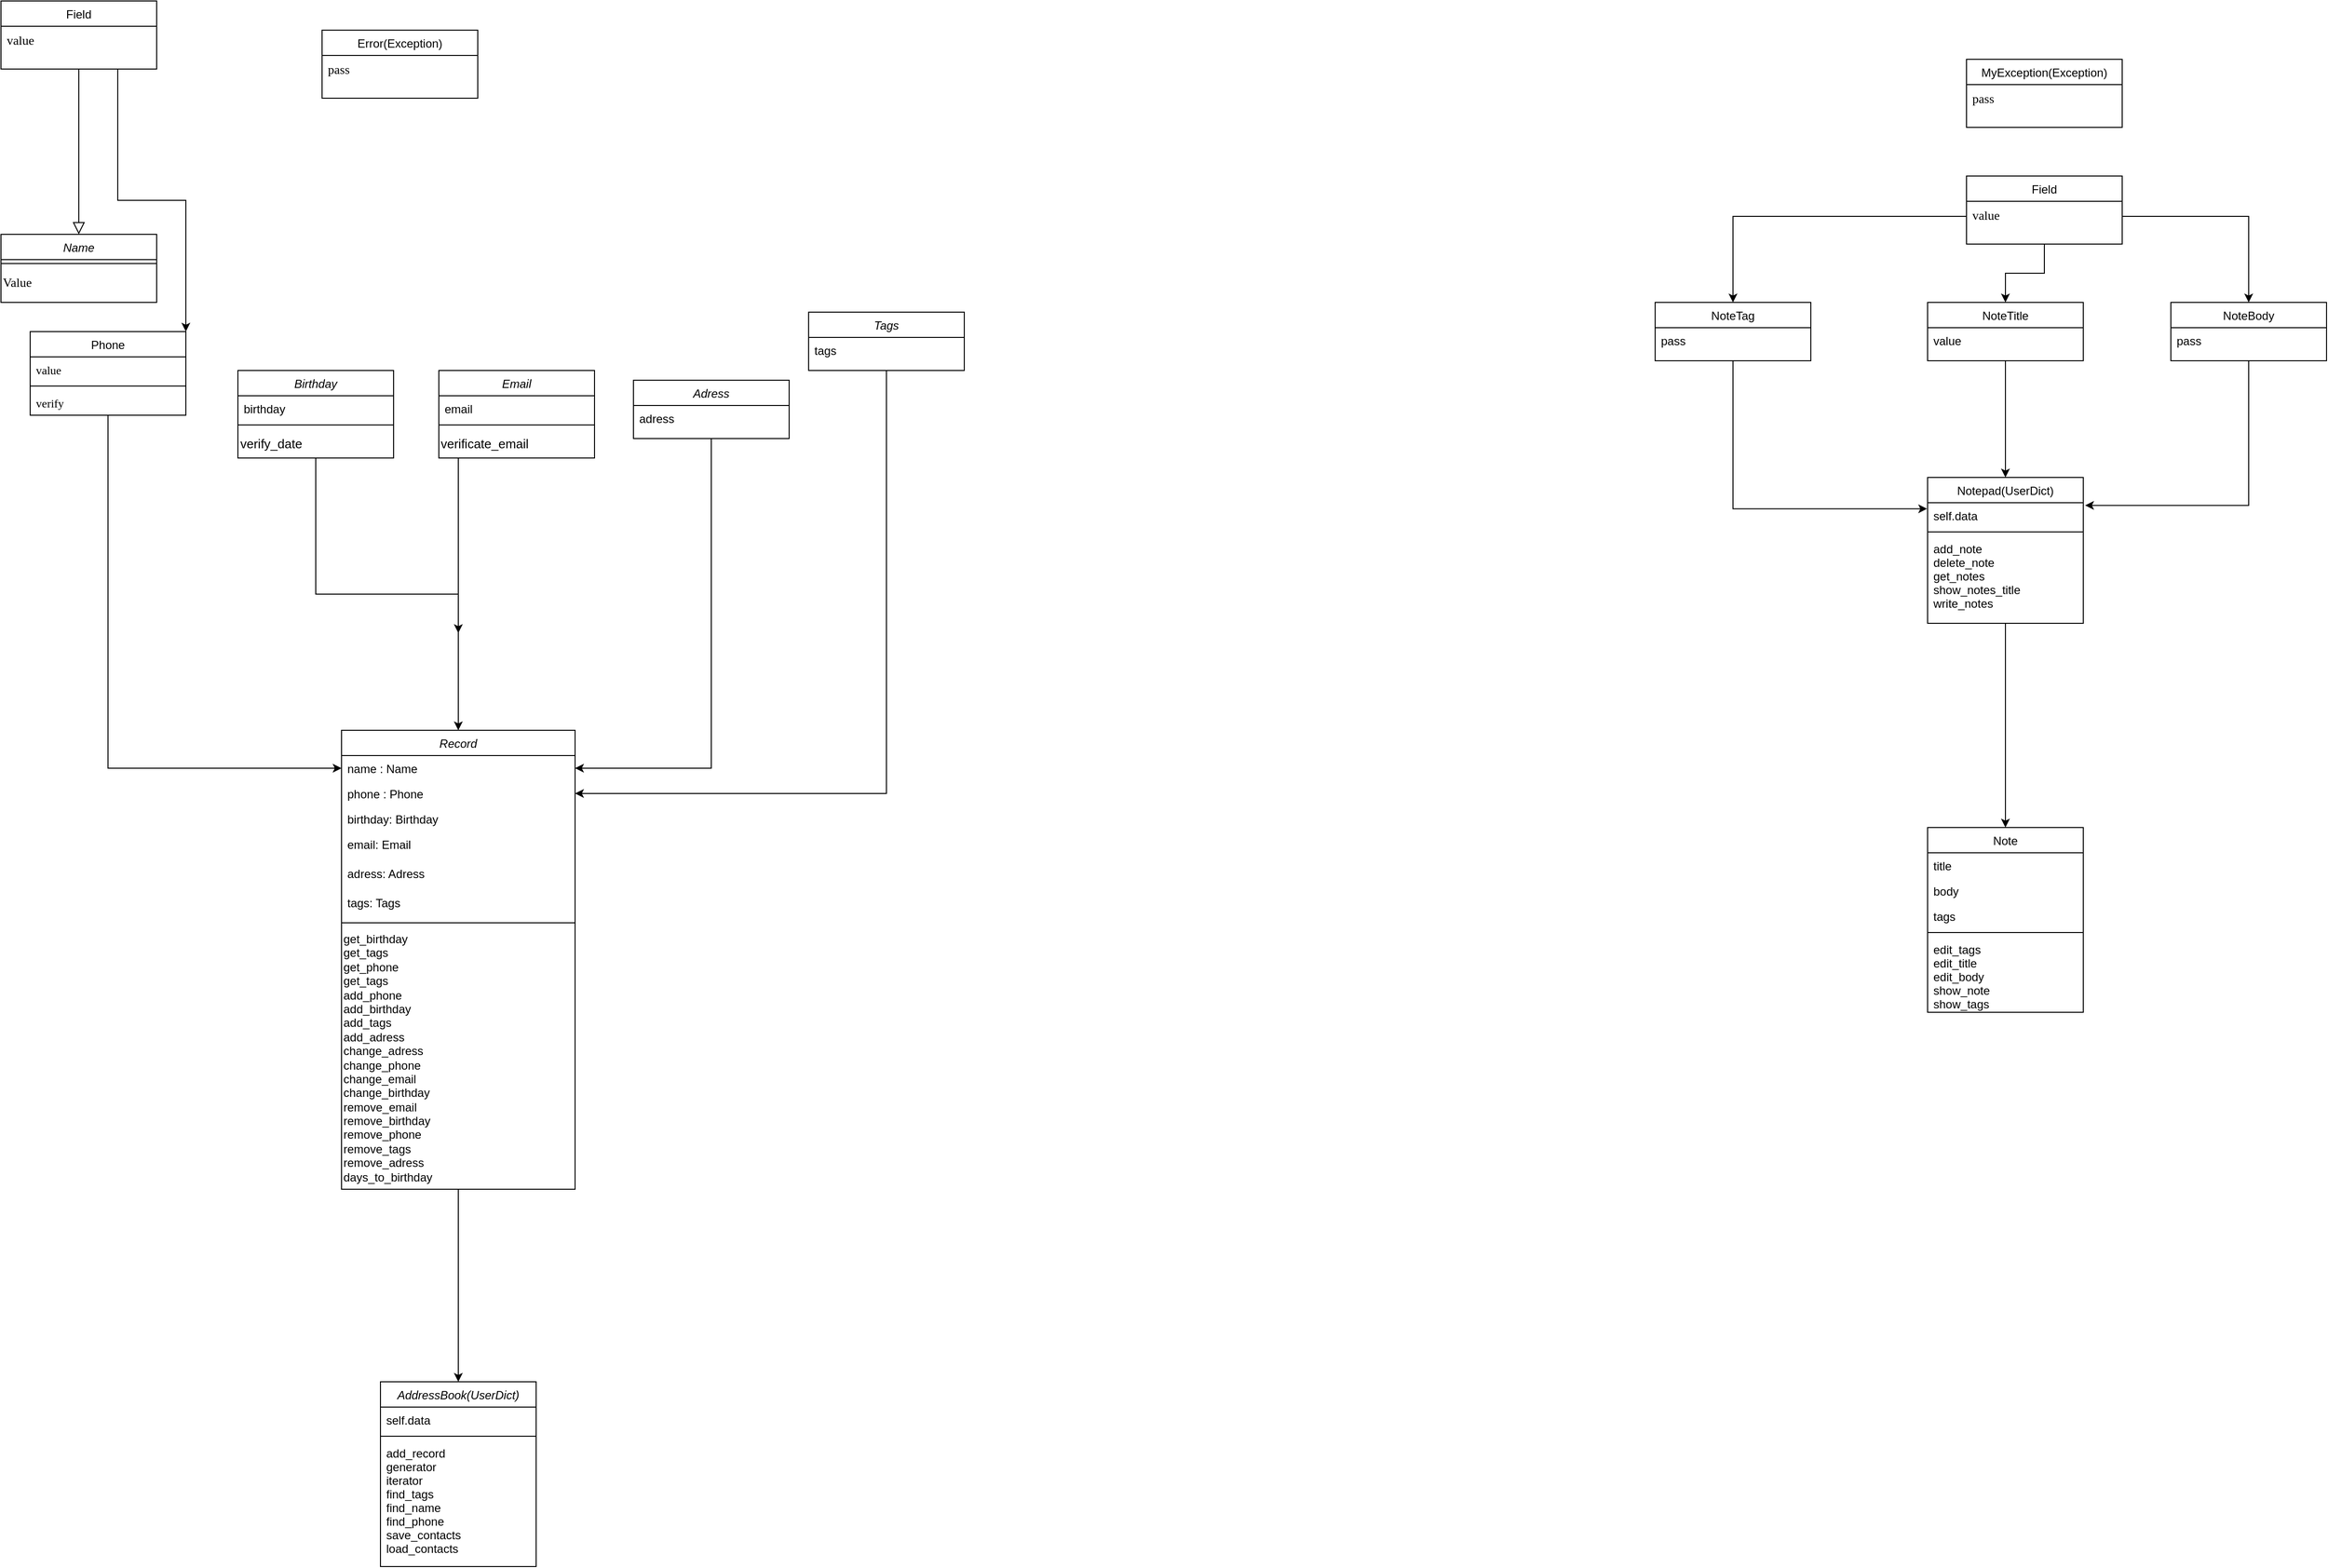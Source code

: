 <mxfile version="21.1.1" type="device">
  <diagram id="C5RBs43oDa-KdzZeNtuy" name="Page-1">
    <mxGraphModel dx="4108" dy="2185" grid="1" gridSize="10" guides="1" tooltips="1" connect="1" arrows="1" fold="1" page="1" pageScale="1" pageWidth="827" pageHeight="1169" math="0" shadow="0">
      <root>
        <mxCell id="WIyWlLk6GJQsqaUBKTNV-0" />
        <mxCell id="WIyWlLk6GJQsqaUBKTNV-1" parent="WIyWlLk6GJQsqaUBKTNV-0" />
        <mxCell id="zkfFHV4jXpPFQw0GAbJ--0" value="Name" style="swimlane;fontStyle=2;align=center;verticalAlign=top;childLayout=stackLayout;horizontal=1;startSize=26;horizontalStack=0;resizeParent=1;resizeLast=0;collapsible=1;marginBottom=0;rounded=0;shadow=0;strokeWidth=1;fontColor=#000000;" parent="WIyWlLk6GJQsqaUBKTNV-1" vertex="1">
          <mxGeometry x="10" y="250" width="160" height="70" as="geometry">
            <mxRectangle x="230" y="140" width="160" height="26" as="alternateBounds" />
          </mxGeometry>
        </mxCell>
        <mxCell id="zkfFHV4jXpPFQw0GAbJ--4" value="" style="line;html=1;strokeWidth=1;align=left;verticalAlign=middle;spacingTop=-1;spacingLeft=3;spacingRight=3;rotatable=0;labelPosition=right;points=[];portConstraint=eastwest;" parent="zkfFHV4jXpPFQw0GAbJ--0" vertex="1">
          <mxGeometry y="26" width="160" height="8" as="geometry" />
        </mxCell>
        <mxCell id="MsrF82bf2kpBFgATBo2X-10" value="Value" style="text;html=1;align=left;verticalAlign=middle;resizable=0;points=[];autosize=1;strokeColor=none;fillColor=none;fontFamily=Verdana;fontSize=13;" vertex="1" parent="zkfFHV4jXpPFQw0GAbJ--0">
          <mxGeometry y="34" width="160" height="30" as="geometry" />
        </mxCell>
        <mxCell id="MsrF82bf2kpBFgATBo2X-53" style="edgeStyle=orthogonalEdgeStyle;rounded=0;orthogonalLoop=1;jettySize=auto;html=1;entryX=0;entryY=0.5;entryDx=0;entryDy=0;" edge="1" parent="WIyWlLk6GJQsqaUBKTNV-1" source="zkfFHV4jXpPFQw0GAbJ--6" target="MsrF82bf2kpBFgATBo2X-15">
          <mxGeometry relative="1" as="geometry">
            <Array as="points">
              <mxPoint x="120" y="799" />
            </Array>
          </mxGeometry>
        </mxCell>
        <mxCell id="zkfFHV4jXpPFQw0GAbJ--6" value="Phone" style="swimlane;fontStyle=0;align=center;verticalAlign=middle;childLayout=stackLayout;horizontal=1;startSize=26;horizontalStack=0;resizeParent=1;resizeLast=0;collapsible=1;marginBottom=0;rounded=0;shadow=0;strokeWidth=1;" parent="WIyWlLk6GJQsqaUBKTNV-1" vertex="1">
          <mxGeometry x="40" y="350" width="160" height="86" as="geometry">
            <mxRectangle x="130" y="380" width="160" height="26" as="alternateBounds" />
          </mxGeometry>
        </mxCell>
        <mxCell id="zkfFHV4jXpPFQw0GAbJ--8" value="value" style="text;align=left;verticalAlign=top;spacingLeft=4;spacingRight=4;overflow=hidden;rotatable=0;points=[[0,0.5],[1,0.5]];portConstraint=eastwest;rounded=0;shadow=0;html=0;fontFamily=Verdana;" parent="zkfFHV4jXpPFQw0GAbJ--6" vertex="1">
          <mxGeometry y="26" width="160" height="26" as="geometry" />
        </mxCell>
        <mxCell id="MsrF82bf2kpBFgATBo2X-13" value="" style="line;html=1;strokeWidth=1;align=left;verticalAlign=middle;spacingTop=-1;spacingLeft=3;spacingRight=3;rotatable=0;labelPosition=right;points=[];portConstraint=eastwest;" vertex="1" parent="zkfFHV4jXpPFQw0GAbJ--6">
          <mxGeometry y="52" width="160" height="8" as="geometry" />
        </mxCell>
        <mxCell id="zkfFHV4jXpPFQw0GAbJ--7" value="verify" style="text;align=left;verticalAlign=top;spacingLeft=4;spacingRight=4;overflow=hidden;rotatable=0;points=[[0,0.5],[1,0.5]];portConstraint=eastwest;fontFamily=Verdana;" parent="zkfFHV4jXpPFQw0GAbJ--6" vertex="1">
          <mxGeometry y="60" width="160" height="26" as="geometry" />
        </mxCell>
        <mxCell id="MsrF82bf2kpBFgATBo2X-11" style="edgeStyle=orthogonalEdgeStyle;rounded=0;orthogonalLoop=1;jettySize=auto;html=1;exitX=0.75;exitY=1;exitDx=0;exitDy=0;entryX=1;entryY=0;entryDx=0;entryDy=0;" edge="1" parent="WIyWlLk6GJQsqaUBKTNV-1" source="zkfFHV4jXpPFQw0GAbJ--13" target="zkfFHV4jXpPFQw0GAbJ--6">
          <mxGeometry relative="1" as="geometry" />
        </mxCell>
        <mxCell id="zkfFHV4jXpPFQw0GAbJ--13" value="Field" style="swimlane;fontStyle=0;align=center;verticalAlign=top;childLayout=stackLayout;horizontal=1;startSize=26;horizontalStack=0;resizeParent=1;resizeLast=0;collapsible=1;marginBottom=0;rounded=0;shadow=0;strokeWidth=1;" parent="WIyWlLk6GJQsqaUBKTNV-1" vertex="1">
          <mxGeometry x="10" y="10" width="160" height="70" as="geometry">
            <mxRectangle x="340" y="380" width="170" height="26" as="alternateBounds" />
          </mxGeometry>
        </mxCell>
        <mxCell id="zkfFHV4jXpPFQw0GAbJ--14" value="value" style="text;align=left;verticalAlign=top;spacingLeft=4;spacingRight=4;overflow=hidden;rotatable=0;points=[[0,0.5],[1,0.5]];portConstraint=eastwest;fontSize=13;fontStyle=0;fontFamily=Verdana;" parent="zkfFHV4jXpPFQw0GAbJ--13" vertex="1">
          <mxGeometry y="26" width="160" height="31" as="geometry" />
        </mxCell>
        <mxCell id="zkfFHV4jXpPFQw0GAbJ--16" value="" style="endArrow=block;endSize=10;endFill=0;shadow=0;strokeWidth=1;rounded=0;edgeStyle=elbowEdgeStyle;elbow=vertical;" parent="WIyWlLk6GJQsqaUBKTNV-1" source="zkfFHV4jXpPFQw0GAbJ--13" target="zkfFHV4jXpPFQw0GAbJ--0" edge="1">
          <mxGeometry width="160" relative="1" as="geometry">
            <mxPoint x="210" y="373" as="sourcePoint" />
            <mxPoint x="310" y="271" as="targetPoint" />
          </mxGeometry>
        </mxCell>
        <mxCell id="MsrF82bf2kpBFgATBo2X-54" style="edgeStyle=orthogonalEdgeStyle;rounded=0;orthogonalLoop=1;jettySize=auto;html=1;" edge="1" parent="WIyWlLk6GJQsqaUBKTNV-1" source="MsrF82bf2kpBFgATBo2X-0" target="MsrF82bf2kpBFgATBo2X-14">
          <mxGeometry relative="1" as="geometry" />
        </mxCell>
        <mxCell id="MsrF82bf2kpBFgATBo2X-0" value="Birthday" style="swimlane;fontStyle=2;align=center;verticalAlign=top;childLayout=stackLayout;horizontal=1;startSize=26;horizontalStack=0;resizeParent=1;resizeLast=0;collapsible=1;marginBottom=0;rounded=0;shadow=0;strokeWidth=1;" vertex="1" parent="WIyWlLk6GJQsqaUBKTNV-1">
          <mxGeometry x="253.5" y="390" width="160" height="90" as="geometry">
            <mxRectangle x="230" y="140" width="160" height="26" as="alternateBounds" />
          </mxGeometry>
        </mxCell>
        <mxCell id="MsrF82bf2kpBFgATBo2X-1" value="birthday" style="text;align=left;verticalAlign=top;spacingLeft=4;spacingRight=4;overflow=hidden;rotatable=0;points=[[0,0.5],[1,0.5]];portConstraint=eastwest;" vertex="1" parent="MsrF82bf2kpBFgATBo2X-0">
          <mxGeometry y="26" width="160" height="26" as="geometry" />
        </mxCell>
        <mxCell id="MsrF82bf2kpBFgATBo2X-4" value="" style="line;html=1;strokeWidth=1;align=left;verticalAlign=middle;spacingTop=-1;spacingLeft=3;spacingRight=3;rotatable=0;labelPosition=right;points=[];portConstraint=eastwest;" vertex="1" parent="MsrF82bf2kpBFgATBo2X-0">
          <mxGeometry y="52" width="160" height="8" as="geometry" />
        </mxCell>
        <mxCell id="MsrF82bf2kpBFgATBo2X-32" value="verify_date" style="text;html=1;align=left;verticalAlign=middle;resizable=0;points=[];autosize=1;strokeColor=none;fillColor=none;fontSize=13;" vertex="1" parent="MsrF82bf2kpBFgATBo2X-0">
          <mxGeometry y="60" width="160" height="30" as="geometry" />
        </mxCell>
        <mxCell id="MsrF82bf2kpBFgATBo2X-8" value="Error(Exception)" style="swimlane;fontStyle=0;align=center;verticalAlign=top;childLayout=stackLayout;horizontal=1;startSize=26;horizontalStack=0;resizeParent=1;resizeLast=0;collapsible=1;marginBottom=0;rounded=0;shadow=0;strokeWidth=1;" vertex="1" parent="WIyWlLk6GJQsqaUBKTNV-1">
          <mxGeometry x="340" y="40" width="160" height="70" as="geometry">
            <mxRectangle x="340" y="380" width="170" height="26" as="alternateBounds" />
          </mxGeometry>
        </mxCell>
        <mxCell id="MsrF82bf2kpBFgATBo2X-9" value="pass" style="text;align=left;verticalAlign=top;spacingLeft=4;spacingRight=4;overflow=hidden;rotatable=0;points=[[0,0.5],[1,0.5]];portConstraint=eastwest;fontSize=13;fontStyle=0;fontFamily=Verdana;" vertex="1" parent="MsrF82bf2kpBFgATBo2X-8">
          <mxGeometry y="26" width="160" height="31" as="geometry" />
        </mxCell>
        <mxCell id="MsrF82bf2kpBFgATBo2X-14" value="Record" style="swimlane;fontStyle=2;align=center;verticalAlign=top;childLayout=stackLayout;horizontal=1;startSize=26;horizontalStack=0;resizeParent=1;resizeLast=0;collapsible=1;marginBottom=0;rounded=0;shadow=0;strokeWidth=1;" vertex="1" parent="WIyWlLk6GJQsqaUBKTNV-1">
          <mxGeometry x="360" y="760" width="240" height="472" as="geometry">
            <mxRectangle x="230" y="140" width="160" height="26" as="alternateBounds" />
          </mxGeometry>
        </mxCell>
        <mxCell id="MsrF82bf2kpBFgATBo2X-15" value="name : Name" style="text;align=left;verticalAlign=top;spacingLeft=4;spacingRight=4;overflow=hidden;rotatable=0;points=[[0,0.5],[1,0.5]];portConstraint=eastwest;" vertex="1" parent="MsrF82bf2kpBFgATBo2X-14">
          <mxGeometry y="26" width="240" height="26" as="geometry" />
        </mxCell>
        <mxCell id="MsrF82bf2kpBFgATBo2X-16" value="phone : Phone" style="text;align=left;verticalAlign=top;spacingLeft=4;spacingRight=4;overflow=hidden;rotatable=0;points=[[0,0.5],[1,0.5]];portConstraint=eastwest;rounded=0;shadow=0;html=0;" vertex="1" parent="MsrF82bf2kpBFgATBo2X-14">
          <mxGeometry y="52" width="240" height="26" as="geometry" />
        </mxCell>
        <mxCell id="MsrF82bf2kpBFgATBo2X-17" value="birthday: Birthday&#xa;" style="text;align=left;verticalAlign=top;spacingLeft=4;spacingRight=4;overflow=hidden;rotatable=0;points=[[0,0.5],[1,0.5]];portConstraint=eastwest;rounded=0;shadow=0;html=0;" vertex="1" parent="MsrF82bf2kpBFgATBo2X-14">
          <mxGeometry y="78" width="240" height="26" as="geometry" />
        </mxCell>
        <mxCell id="MsrF82bf2kpBFgATBo2X-43" value="email: Email" style="text;align=left;verticalAlign=top;resizable=0;points=[];autosize=1;strokeColor=none;fillColor=none;html=1;spacingRight=5;spacingLeft=4;" vertex="1" parent="MsrF82bf2kpBFgATBo2X-14">
          <mxGeometry y="104" width="240" height="30" as="geometry" />
        </mxCell>
        <mxCell id="MsrF82bf2kpBFgATBo2X-45" value="adress: Adress" style="text;align=left;verticalAlign=top;resizable=0;points=[];autosize=1;strokeColor=none;fillColor=none;html=1;spacingRight=5;spacingLeft=4;" vertex="1" parent="MsrF82bf2kpBFgATBo2X-14">
          <mxGeometry y="134" width="240" height="30" as="geometry" />
        </mxCell>
        <mxCell id="MsrF82bf2kpBFgATBo2X-46" value="tags: Tags" style="text;align=left;verticalAlign=top;resizable=0;points=[];autosize=1;strokeColor=none;fillColor=none;html=1;spacingRight=5;spacingLeft=4;" vertex="1" parent="MsrF82bf2kpBFgATBo2X-14">
          <mxGeometry y="164" width="240" height="30" as="geometry" />
        </mxCell>
        <mxCell id="MsrF82bf2kpBFgATBo2X-18" value="" style="line;html=1;strokeWidth=1;align=left;verticalAlign=middle;spacingTop=-1;spacingLeft=3;spacingRight=3;rotatable=0;labelPosition=right;points=[];portConstraint=eastwest;" vertex="1" parent="MsrF82bf2kpBFgATBo2X-14">
          <mxGeometry y="194" width="240" height="8" as="geometry" />
        </mxCell>
        <mxCell id="MsrF82bf2kpBFgATBo2X-50" value="get_birthday&lt;br&gt;get_tags&lt;br&gt;get_phone&lt;br&gt;get_tags&lt;br&gt;add_phone&lt;br&gt;add_birthday&lt;br&gt;add_tags&lt;br&gt;add_adress&lt;br&gt;change_adress&lt;br&gt;change_phone&lt;br&gt;change_email&lt;br&gt;change_birthday&lt;br&gt;remove_email&lt;br&gt;remove_birthday&lt;br&gt;remove_phone&lt;br&gt;remove_tags&lt;br&gt;remove_adress&lt;br&gt;days_to_birthday&lt;br&gt;" style="text;html=1;align=left;verticalAlign=middle;resizable=0;points=[];autosize=1;strokeColor=none;fillColor=none;" vertex="1" parent="MsrF82bf2kpBFgATBo2X-14">
          <mxGeometry y="202" width="240" height="270" as="geometry" />
        </mxCell>
        <mxCell id="MsrF82bf2kpBFgATBo2X-33" value="Email" style="swimlane;fontStyle=2;align=center;verticalAlign=top;childLayout=stackLayout;horizontal=1;startSize=26;horizontalStack=0;resizeParent=1;resizeLast=0;collapsible=1;marginBottom=0;rounded=0;shadow=0;strokeWidth=1;" vertex="1" parent="WIyWlLk6GJQsqaUBKTNV-1">
          <mxGeometry x="460" y="390" width="160" height="90" as="geometry">
            <mxRectangle x="230" y="140" width="160" height="26" as="alternateBounds" />
          </mxGeometry>
        </mxCell>
        <mxCell id="MsrF82bf2kpBFgATBo2X-34" value="email" style="text;align=left;verticalAlign=top;spacingLeft=4;spacingRight=4;overflow=hidden;rotatable=0;points=[[0,0.5],[1,0.5]];portConstraint=eastwest;" vertex="1" parent="MsrF82bf2kpBFgATBo2X-33">
          <mxGeometry y="26" width="160" height="26" as="geometry" />
        </mxCell>
        <mxCell id="MsrF82bf2kpBFgATBo2X-35" value="" style="line;html=1;strokeWidth=1;align=left;verticalAlign=middle;spacingTop=-1;spacingLeft=3;spacingRight=3;rotatable=0;labelPosition=right;points=[];portConstraint=eastwest;" vertex="1" parent="MsrF82bf2kpBFgATBo2X-33">
          <mxGeometry y="52" width="160" height="8" as="geometry" />
        </mxCell>
        <mxCell id="MsrF82bf2kpBFgATBo2X-36" value="verificate_email" style="text;html=1;align=left;verticalAlign=middle;resizable=0;points=[];autosize=1;strokeColor=none;fillColor=none;fontSize=13;" vertex="1" parent="MsrF82bf2kpBFgATBo2X-33">
          <mxGeometry y="60" width="160" height="30" as="geometry" />
        </mxCell>
        <mxCell id="MsrF82bf2kpBFgATBo2X-56" style="edgeStyle=orthogonalEdgeStyle;rounded=0;orthogonalLoop=1;jettySize=auto;html=1;entryX=1;entryY=0.5;entryDx=0;entryDy=0;" edge="1" parent="WIyWlLk6GJQsqaUBKTNV-1" source="MsrF82bf2kpBFgATBo2X-37" target="MsrF82bf2kpBFgATBo2X-15">
          <mxGeometry relative="1" as="geometry" />
        </mxCell>
        <mxCell id="MsrF82bf2kpBFgATBo2X-37" value="Adress" style="swimlane;fontStyle=2;align=center;verticalAlign=top;childLayout=stackLayout;horizontal=1;startSize=26;horizontalStack=0;resizeParent=1;resizeLast=0;collapsible=1;marginBottom=0;rounded=0;shadow=0;strokeWidth=1;" vertex="1" parent="WIyWlLk6GJQsqaUBKTNV-1">
          <mxGeometry x="660" y="400" width="160" height="60" as="geometry">
            <mxRectangle x="230" y="140" width="160" height="26" as="alternateBounds" />
          </mxGeometry>
        </mxCell>
        <mxCell id="MsrF82bf2kpBFgATBo2X-38" value="adress" style="text;align=left;verticalAlign=top;spacingLeft=4;spacingRight=4;overflow=hidden;rotatable=0;points=[[0,0.5],[1,0.5]];portConstraint=eastwest;" vertex="1" parent="MsrF82bf2kpBFgATBo2X-37">
          <mxGeometry y="26" width="160" height="26" as="geometry" />
        </mxCell>
        <mxCell id="MsrF82bf2kpBFgATBo2X-70" style="edgeStyle=orthogonalEdgeStyle;rounded=0;orthogonalLoop=1;jettySize=auto;html=1;entryX=1;entryY=0.5;entryDx=0;entryDy=0;" edge="1" parent="WIyWlLk6GJQsqaUBKTNV-1" source="MsrF82bf2kpBFgATBo2X-41" target="MsrF82bf2kpBFgATBo2X-16">
          <mxGeometry relative="1" as="geometry" />
        </mxCell>
        <mxCell id="MsrF82bf2kpBFgATBo2X-41" value="Tags" style="swimlane;fontStyle=2;align=center;verticalAlign=top;childLayout=stackLayout;horizontal=1;startSize=26;horizontalStack=0;resizeParent=1;resizeLast=0;collapsible=1;marginBottom=0;rounded=0;shadow=0;strokeWidth=1;" vertex="1" parent="WIyWlLk6GJQsqaUBKTNV-1">
          <mxGeometry x="840" y="330" width="160" height="60" as="geometry">
            <mxRectangle x="230" y="140" width="160" height="26" as="alternateBounds" />
          </mxGeometry>
        </mxCell>
        <mxCell id="MsrF82bf2kpBFgATBo2X-42" value="tags" style="text;align=left;verticalAlign=top;spacingLeft=4;spacingRight=4;overflow=hidden;rotatable=0;points=[[0,0.5],[1,0.5]];portConstraint=eastwest;" vertex="1" parent="MsrF82bf2kpBFgATBo2X-41">
          <mxGeometry y="26" width="160" height="26" as="geometry" />
        </mxCell>
        <mxCell id="MsrF82bf2kpBFgATBo2X-55" style="edgeStyle=orthogonalEdgeStyle;rounded=0;orthogonalLoop=1;jettySize=auto;html=1;" edge="1" parent="WIyWlLk6GJQsqaUBKTNV-1" source="MsrF82bf2kpBFgATBo2X-36">
          <mxGeometry relative="1" as="geometry">
            <mxPoint x="480" y="660" as="targetPoint" />
            <Array as="points">
              <mxPoint x="480" y="630" />
              <mxPoint x="480" y="630" />
            </Array>
          </mxGeometry>
        </mxCell>
        <mxCell id="MsrF82bf2kpBFgATBo2X-57" value="AddressBook(UserDict)" style="swimlane;fontStyle=2;align=center;verticalAlign=top;childLayout=stackLayout;horizontal=1;startSize=26;horizontalStack=0;resizeParent=1;resizeLast=0;collapsible=1;marginBottom=0;rounded=0;shadow=0;strokeWidth=1;" vertex="1" parent="WIyWlLk6GJQsqaUBKTNV-1">
          <mxGeometry x="400" y="1430" width="160" height="190" as="geometry">
            <mxRectangle x="230" y="140" width="160" height="26" as="alternateBounds" />
          </mxGeometry>
        </mxCell>
        <mxCell id="MsrF82bf2kpBFgATBo2X-58" value="self.data" style="text;align=left;verticalAlign=top;spacingLeft=4;spacingRight=4;overflow=hidden;rotatable=0;points=[[0,0.5],[1,0.5]];portConstraint=eastwest;" vertex="1" parent="MsrF82bf2kpBFgATBo2X-57">
          <mxGeometry y="26" width="160" height="26" as="geometry" />
        </mxCell>
        <mxCell id="MsrF82bf2kpBFgATBo2X-61" value="" style="line;html=1;strokeWidth=1;align=left;verticalAlign=middle;spacingTop=-1;spacingLeft=3;spacingRight=3;rotatable=0;labelPosition=right;points=[];portConstraint=eastwest;" vertex="1" parent="MsrF82bf2kpBFgATBo2X-57">
          <mxGeometry y="52" width="160" height="8" as="geometry" />
        </mxCell>
        <mxCell id="MsrF82bf2kpBFgATBo2X-68" value="add_record&#xa;generator&#xa;iterator&#xa;find_tags&#xa;find_name&#xa;find_phone&#xa;save_contacts&#xa;load_contacts" style="text;align=left;verticalAlign=top;spacingLeft=4;spacingRight=4;overflow=hidden;rotatable=0;points=[[0,0.5],[1,0.5]];portConstraint=eastwest;" vertex="1" parent="MsrF82bf2kpBFgATBo2X-57">
          <mxGeometry y="60" width="160" height="120" as="geometry" />
        </mxCell>
        <mxCell id="MsrF82bf2kpBFgATBo2X-69" style="edgeStyle=orthogonalEdgeStyle;rounded=0;orthogonalLoop=1;jettySize=auto;html=1;" edge="1" parent="WIyWlLk6GJQsqaUBKTNV-1" source="MsrF82bf2kpBFgATBo2X-50" target="MsrF82bf2kpBFgATBo2X-57">
          <mxGeometry relative="1" as="geometry" />
        </mxCell>
        <mxCell id="MsrF82bf2kpBFgATBo2X-71" value="MyException(Exception)" style="swimlane;fontStyle=0;align=center;verticalAlign=top;childLayout=stackLayout;horizontal=1;startSize=26;horizontalStack=0;resizeParent=1;resizeLast=0;collapsible=1;marginBottom=0;rounded=0;shadow=0;strokeWidth=1;" vertex="1" parent="WIyWlLk6GJQsqaUBKTNV-1">
          <mxGeometry x="2030" y="70" width="160" height="70" as="geometry">
            <mxRectangle x="340" y="380" width="170" height="26" as="alternateBounds" />
          </mxGeometry>
        </mxCell>
        <mxCell id="MsrF82bf2kpBFgATBo2X-72" value="pass" style="text;align=left;verticalAlign=top;spacingLeft=4;spacingRight=4;overflow=hidden;rotatable=0;points=[[0,0.5],[1,0.5]];portConstraint=eastwest;fontSize=13;fontStyle=0;fontFamily=Verdana;" vertex="1" parent="MsrF82bf2kpBFgATBo2X-71">
          <mxGeometry y="26" width="160" height="31" as="geometry" />
        </mxCell>
        <mxCell id="MsrF82bf2kpBFgATBo2X-73" value="Note" style="swimlane;fontStyle=0;align=center;verticalAlign=top;childLayout=stackLayout;horizontal=1;startSize=26;horizontalStack=0;resizeParent=1;resizeLast=0;collapsible=1;marginBottom=0;rounded=0;shadow=0;strokeWidth=1;" vertex="1" parent="WIyWlLk6GJQsqaUBKTNV-1">
          <mxGeometry x="1990" y="860" width="160" height="190" as="geometry">
            <mxRectangle x="550" y="140" width="160" height="26" as="alternateBounds" />
          </mxGeometry>
        </mxCell>
        <mxCell id="MsrF82bf2kpBFgATBo2X-74" value="title" style="text;align=left;verticalAlign=top;spacingLeft=4;spacingRight=4;overflow=hidden;rotatable=0;points=[[0,0.5],[1,0.5]];portConstraint=eastwest;" vertex="1" parent="MsrF82bf2kpBFgATBo2X-73">
          <mxGeometry y="26" width="160" height="26" as="geometry" />
        </mxCell>
        <mxCell id="MsrF82bf2kpBFgATBo2X-75" value="body" style="text;align=left;verticalAlign=top;spacingLeft=4;spacingRight=4;overflow=hidden;rotatable=0;points=[[0,0.5],[1,0.5]];portConstraint=eastwest;rounded=0;shadow=0;html=0;" vertex="1" parent="MsrF82bf2kpBFgATBo2X-73">
          <mxGeometry y="52" width="160" height="26" as="geometry" />
        </mxCell>
        <mxCell id="MsrF82bf2kpBFgATBo2X-76" value="tags" style="text;align=left;verticalAlign=top;spacingLeft=4;spacingRight=4;overflow=hidden;rotatable=0;points=[[0,0.5],[1,0.5]];portConstraint=eastwest;rounded=0;shadow=0;html=0;" vertex="1" parent="MsrF82bf2kpBFgATBo2X-73">
          <mxGeometry y="78" width="160" height="26" as="geometry" />
        </mxCell>
        <mxCell id="MsrF82bf2kpBFgATBo2X-79" value="" style="line;html=1;strokeWidth=1;align=left;verticalAlign=middle;spacingTop=-1;spacingLeft=3;spacingRight=3;rotatable=0;labelPosition=right;points=[];portConstraint=eastwest;" vertex="1" parent="MsrF82bf2kpBFgATBo2X-73">
          <mxGeometry y="104" width="160" height="8" as="geometry" />
        </mxCell>
        <mxCell id="MsrF82bf2kpBFgATBo2X-81" value="edit_tags&#xa;edit_title&#xa;edit_body&#xa;show_note&#xa;show_tags&#xa;" style="text;align=left;verticalAlign=top;spacingLeft=4;spacingRight=4;overflow=hidden;rotatable=0;points=[[0,0.5],[1,0.5]];portConstraint=eastwest;" vertex="1" parent="MsrF82bf2kpBFgATBo2X-73">
          <mxGeometry y="112" width="160" height="78" as="geometry" />
        </mxCell>
        <mxCell id="MsrF82bf2kpBFgATBo2X-103" style="edgeStyle=orthogonalEdgeStyle;rounded=0;orthogonalLoop=1;jettySize=auto;html=1;entryX=0.5;entryY=0;entryDx=0;entryDy=0;" edge="1" parent="WIyWlLk6GJQsqaUBKTNV-1" source="MsrF82bf2kpBFgATBo2X-82" target="MsrF82bf2kpBFgATBo2X-94">
          <mxGeometry relative="1" as="geometry" />
        </mxCell>
        <mxCell id="MsrF82bf2kpBFgATBo2X-82" value="Field" style="swimlane;fontStyle=0;align=center;verticalAlign=top;childLayout=stackLayout;horizontal=1;startSize=26;horizontalStack=0;resizeParent=1;resizeLast=0;collapsible=1;marginBottom=0;rounded=0;shadow=0;strokeWidth=1;" vertex="1" parent="WIyWlLk6GJQsqaUBKTNV-1">
          <mxGeometry x="2030" y="190" width="160" height="70" as="geometry">
            <mxRectangle x="340" y="380" width="170" height="26" as="alternateBounds" />
          </mxGeometry>
        </mxCell>
        <mxCell id="MsrF82bf2kpBFgATBo2X-83" value="value" style="text;align=left;verticalAlign=top;spacingLeft=4;spacingRight=4;overflow=hidden;rotatable=0;points=[[0,0.5],[1,0.5]];portConstraint=eastwest;fontSize=13;fontStyle=0;fontFamily=Verdana;" vertex="1" parent="MsrF82bf2kpBFgATBo2X-82">
          <mxGeometry y="26" width="160" height="31" as="geometry" />
        </mxCell>
        <mxCell id="MsrF82bf2kpBFgATBo2X-116" style="edgeStyle=orthogonalEdgeStyle;rounded=0;orthogonalLoop=1;jettySize=auto;html=1;entryX=-0.003;entryY=0.24;entryDx=0;entryDy=0;entryPerimeter=0;" edge="1" parent="WIyWlLk6GJQsqaUBKTNV-1" source="MsrF82bf2kpBFgATBo2X-84" target="MsrF82bf2kpBFgATBo2X-108">
          <mxGeometry relative="1" as="geometry" />
        </mxCell>
        <mxCell id="MsrF82bf2kpBFgATBo2X-84" value="NoteTag" style="swimlane;fontStyle=0;align=center;verticalAlign=top;childLayout=stackLayout;horizontal=1;startSize=26;horizontalStack=0;resizeParent=1;resizeLast=0;collapsible=1;marginBottom=0;rounded=0;shadow=0;strokeWidth=1;" vertex="1" parent="WIyWlLk6GJQsqaUBKTNV-1">
          <mxGeometry x="1710" y="320" width="160" height="60" as="geometry">
            <mxRectangle x="550" y="140" width="160" height="26" as="alternateBounds" />
          </mxGeometry>
        </mxCell>
        <mxCell id="MsrF82bf2kpBFgATBo2X-92" value="pass" style="text;align=left;verticalAlign=top;spacingLeft=4;spacingRight=4;overflow=hidden;rotatable=0;points=[[0,0.5],[1,0.5]];portConstraint=eastwest;" vertex="1" parent="MsrF82bf2kpBFgATBo2X-84">
          <mxGeometry y="26" width="160" height="26" as="geometry" />
        </mxCell>
        <mxCell id="MsrF82bf2kpBFgATBo2X-93" style="edgeStyle=orthogonalEdgeStyle;rounded=0;orthogonalLoop=1;jettySize=auto;html=1;" edge="1" parent="WIyWlLk6GJQsqaUBKTNV-1" source="MsrF82bf2kpBFgATBo2X-83" target="MsrF82bf2kpBFgATBo2X-84">
          <mxGeometry relative="1" as="geometry" />
        </mxCell>
        <mxCell id="MsrF82bf2kpBFgATBo2X-117" style="edgeStyle=orthogonalEdgeStyle;rounded=0;orthogonalLoop=1;jettySize=auto;html=1;" edge="1" parent="WIyWlLk6GJQsqaUBKTNV-1" source="MsrF82bf2kpBFgATBo2X-94" target="MsrF82bf2kpBFgATBo2X-107">
          <mxGeometry relative="1" as="geometry" />
        </mxCell>
        <mxCell id="MsrF82bf2kpBFgATBo2X-94" value="NoteTitle" style="swimlane;fontStyle=0;align=center;verticalAlign=top;childLayout=stackLayout;horizontal=1;startSize=26;horizontalStack=0;resizeParent=1;resizeLast=0;collapsible=1;marginBottom=0;rounded=0;shadow=0;strokeWidth=1;" vertex="1" parent="WIyWlLk6GJQsqaUBKTNV-1">
          <mxGeometry x="1990" y="320" width="160" height="60" as="geometry">
            <mxRectangle x="550" y="140" width="160" height="26" as="alternateBounds" />
          </mxGeometry>
        </mxCell>
        <mxCell id="MsrF82bf2kpBFgATBo2X-96" value="value" style="text;align=left;verticalAlign=top;spacingLeft=4;spacingRight=4;overflow=hidden;rotatable=0;points=[[0,0.5],[1,0.5]];portConstraint=eastwest;rounded=0;shadow=0;html=0;" vertex="1" parent="MsrF82bf2kpBFgATBo2X-94">
          <mxGeometry y="26" width="160" height="26" as="geometry" />
        </mxCell>
        <mxCell id="MsrF82bf2kpBFgATBo2X-118" style="edgeStyle=orthogonalEdgeStyle;rounded=0;orthogonalLoop=1;jettySize=auto;html=1;entryX=1.012;entryY=0.104;entryDx=0;entryDy=0;entryPerimeter=0;" edge="1" parent="WIyWlLk6GJQsqaUBKTNV-1" source="MsrF82bf2kpBFgATBo2X-104" target="MsrF82bf2kpBFgATBo2X-108">
          <mxGeometry relative="1" as="geometry" />
        </mxCell>
        <mxCell id="MsrF82bf2kpBFgATBo2X-104" value="NoteBody" style="swimlane;fontStyle=0;align=center;verticalAlign=top;childLayout=stackLayout;horizontal=1;startSize=26;horizontalStack=0;resizeParent=1;resizeLast=0;collapsible=1;marginBottom=0;rounded=0;shadow=0;strokeWidth=1;" vertex="1" parent="WIyWlLk6GJQsqaUBKTNV-1">
          <mxGeometry x="2240" y="320" width="160" height="60" as="geometry">
            <mxRectangle x="550" y="140" width="160" height="26" as="alternateBounds" />
          </mxGeometry>
        </mxCell>
        <mxCell id="MsrF82bf2kpBFgATBo2X-105" value="pass" style="text;align=left;verticalAlign=top;spacingLeft=4;spacingRight=4;overflow=hidden;rotatable=0;points=[[0,0.5],[1,0.5]];portConstraint=eastwest;" vertex="1" parent="MsrF82bf2kpBFgATBo2X-104">
          <mxGeometry y="26" width="160" height="26" as="geometry" />
        </mxCell>
        <mxCell id="MsrF82bf2kpBFgATBo2X-106" style="edgeStyle=orthogonalEdgeStyle;rounded=0;orthogonalLoop=1;jettySize=auto;html=1;entryX=0.5;entryY=0;entryDx=0;entryDy=0;" edge="1" parent="WIyWlLk6GJQsqaUBKTNV-1" source="MsrF82bf2kpBFgATBo2X-83" target="MsrF82bf2kpBFgATBo2X-104">
          <mxGeometry relative="1" as="geometry" />
        </mxCell>
        <mxCell id="MsrF82bf2kpBFgATBo2X-119" style="edgeStyle=orthogonalEdgeStyle;rounded=0;orthogonalLoop=1;jettySize=auto;html=1;" edge="1" parent="WIyWlLk6GJQsqaUBKTNV-1" source="MsrF82bf2kpBFgATBo2X-107" target="MsrF82bf2kpBFgATBo2X-73">
          <mxGeometry relative="1" as="geometry" />
        </mxCell>
        <mxCell id="MsrF82bf2kpBFgATBo2X-107" value="Notepad(UserDict)" style="swimlane;fontStyle=0;align=center;verticalAlign=top;childLayout=stackLayout;horizontal=1;startSize=26;horizontalStack=0;resizeParent=1;resizeLast=0;collapsible=1;marginBottom=0;rounded=0;shadow=0;strokeWidth=1;" vertex="1" parent="WIyWlLk6GJQsqaUBKTNV-1">
          <mxGeometry x="1990" y="500" width="160" height="150" as="geometry">
            <mxRectangle x="550" y="140" width="160" height="26" as="alternateBounds" />
          </mxGeometry>
        </mxCell>
        <mxCell id="MsrF82bf2kpBFgATBo2X-108" value="self.data" style="text;align=left;verticalAlign=top;spacingLeft=4;spacingRight=4;overflow=hidden;rotatable=0;points=[[0,0.5],[1,0.5]];portConstraint=eastwest;" vertex="1" parent="MsrF82bf2kpBFgATBo2X-107">
          <mxGeometry y="26" width="160" height="26" as="geometry" />
        </mxCell>
        <mxCell id="MsrF82bf2kpBFgATBo2X-113" value="" style="line;html=1;strokeWidth=1;align=left;verticalAlign=middle;spacingTop=-1;spacingLeft=3;spacingRight=3;rotatable=0;labelPosition=right;points=[];portConstraint=eastwest;" vertex="1" parent="MsrF82bf2kpBFgATBo2X-107">
          <mxGeometry y="52" width="160" height="8" as="geometry" />
        </mxCell>
        <mxCell id="MsrF82bf2kpBFgATBo2X-115" value="add_note&#xa;delete_note&#xa;get_notes&#xa;show_notes_title&#xa;write_notes" style="text;align=left;verticalAlign=top;spacingLeft=4;spacingRight=4;overflow=hidden;rotatable=0;points=[[0,0.5],[1,0.5]];portConstraint=eastwest;" vertex="1" parent="MsrF82bf2kpBFgATBo2X-107">
          <mxGeometry y="60" width="160" height="80" as="geometry" />
        </mxCell>
      </root>
    </mxGraphModel>
  </diagram>
</mxfile>
